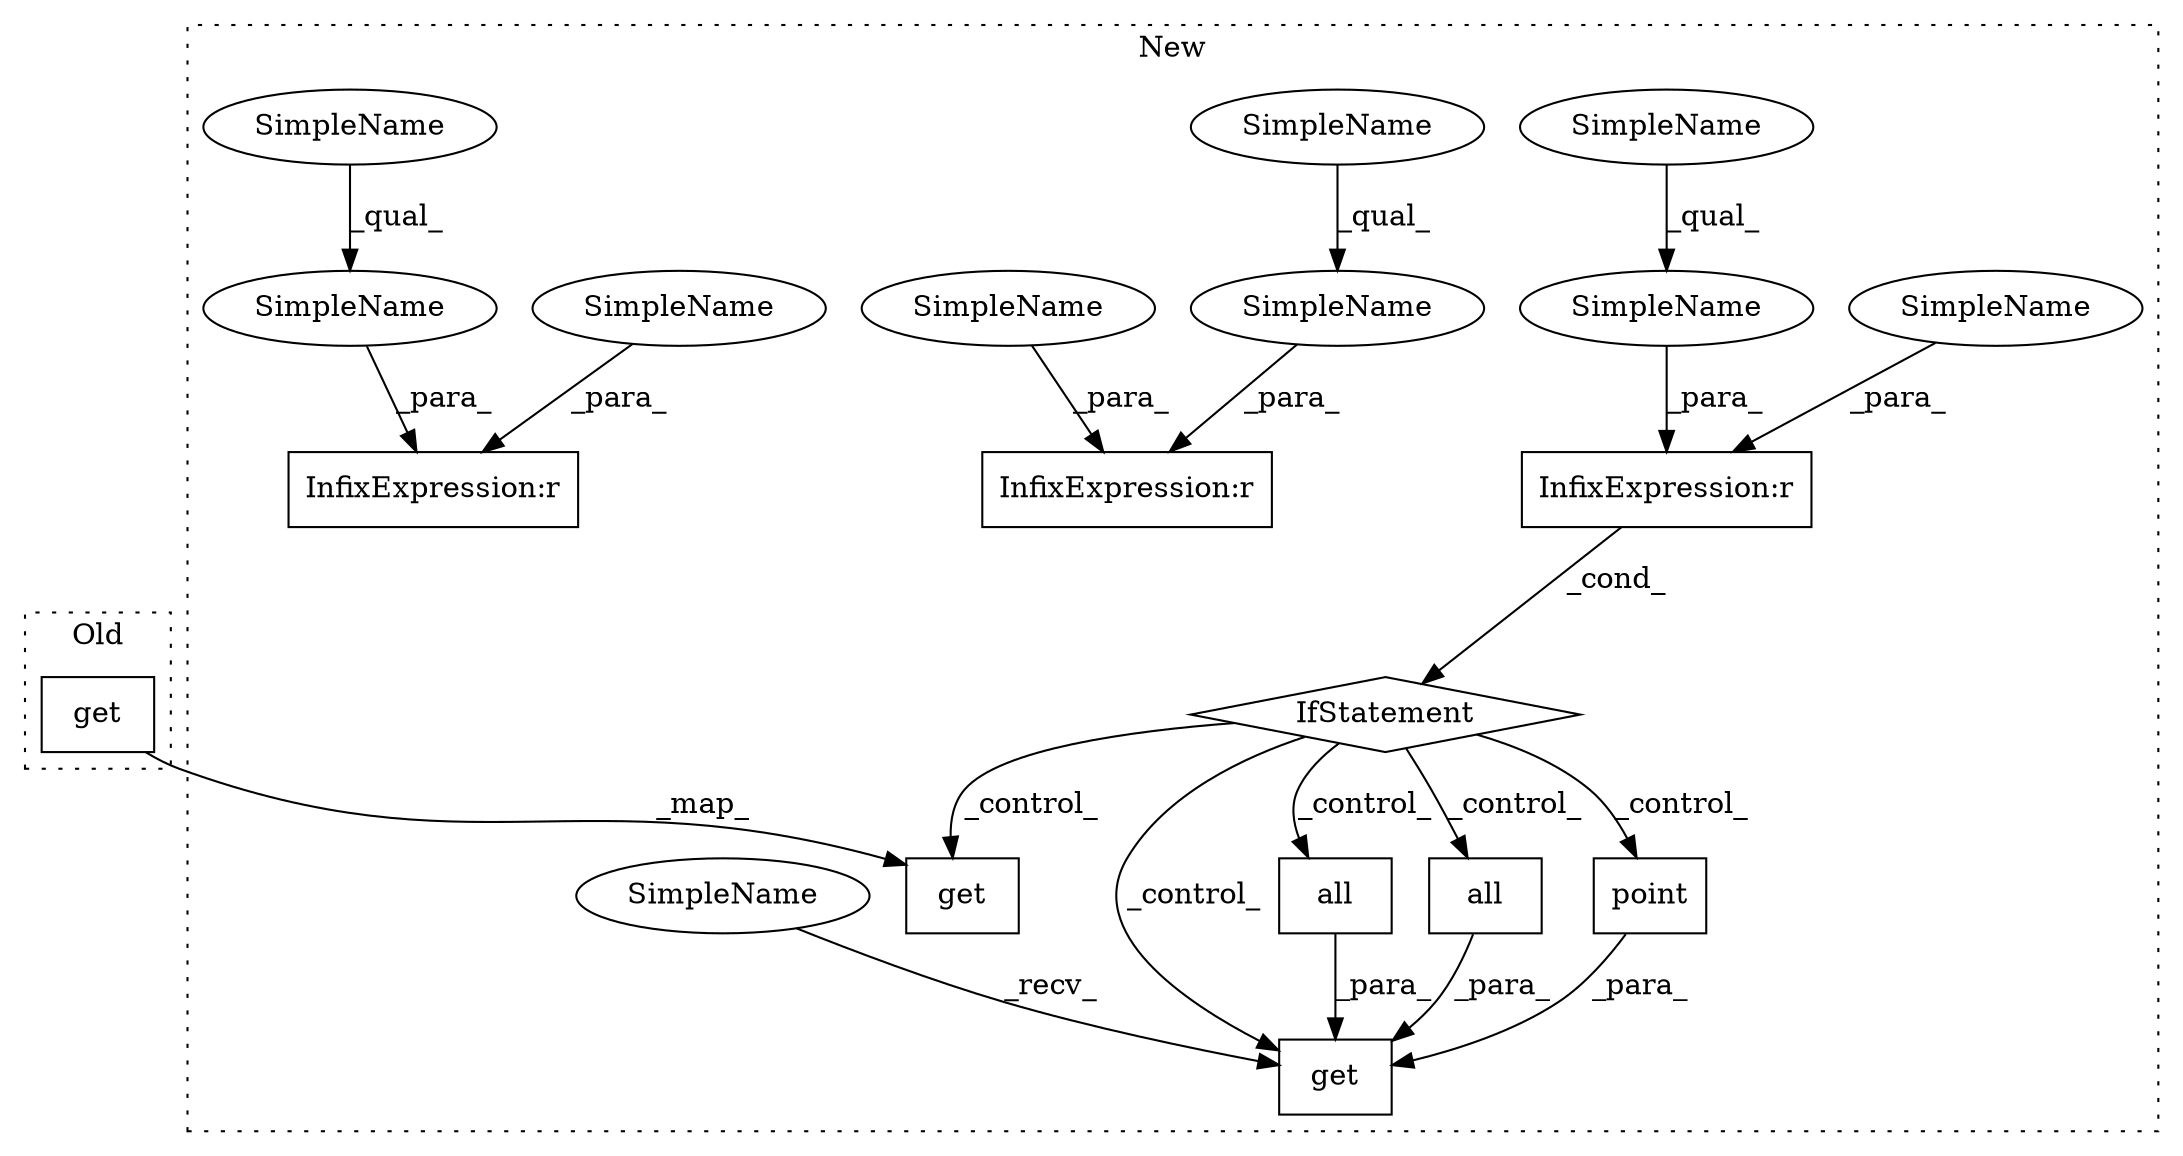 digraph G {
subgraph cluster0 {
1 [label="get" a="32" s="2951,3016" l="4,1" shape="box"];
label = "Old";
style="dotted";
}
subgraph cluster1 {
2 [label="get" a="32" s="3579,3644" l="4,1" shape="box"];
3 [label="get" a="32" s="3706,3771" l="4,1" shape="box"];
4 [label="all" a="32" s="3723" l="5" shape="box"];
5 [label="InfixExpression:r" a="27" s="3524" l="4" shape="box"];
6 [label="SimpleName" a="42" s="3511" l="13" shape="ellipse"];
7 [label="all" a="32" s="3766" l="5" shape="box"];
8 [label="IfStatement" a="25" s="3507,3541" l="4,1" shape="diamond"];
9 [label="SimpleName" a="42" s="3528" l="13" shape="ellipse"];
10 [label="point" a="32" s="3743,3750" l="6,1" shape="box"];
11 [label="SimpleName" a="42" s="4364" l="13" shape="ellipse"];
12 [label="InfixExpression:r" a="27" s="4360" l="4" shape="box"];
13 [label="SimpleName" a="42" s="4347" l="13" shape="ellipse"];
14 [label="SimpleName" a="42" s="3223" l="13" shape="ellipse"];
15 [label="InfixExpression:r" a="27" s="3219" l="4" shape="box"];
16 [label="SimpleName" a="42" s="3206" l="13" shape="ellipse"];
17 [label="SimpleName" a="42" s="4364" l="9" shape="ellipse"];
18 [label="SimpleName" a="42" s="3528" l="9" shape="ellipse"];
19 [label="SimpleName" a="42" s="3223" l="9" shape="ellipse"];
20 [label="SimpleName" a="42" s="3692" l="13" shape="ellipse"];
label = "New";
style="dotted";
}
1 -> 2 [label="_map_"];
4 -> 3 [label="_para_"];
5 -> 8 [label="_cond_"];
6 -> 5 [label="_para_"];
7 -> 3 [label="_para_"];
8 -> 7 [label="_control_"];
8 -> 2 [label="_control_"];
8 -> 4 [label="_control_"];
8 -> 10 [label="_control_"];
8 -> 3 [label="_control_"];
9 -> 5 [label="_para_"];
10 -> 3 [label="_para_"];
11 -> 12 [label="_para_"];
13 -> 12 [label="_para_"];
14 -> 15 [label="_para_"];
16 -> 15 [label="_para_"];
17 -> 11 [label="_qual_"];
18 -> 9 [label="_qual_"];
19 -> 14 [label="_qual_"];
20 -> 3 [label="_recv_"];
}